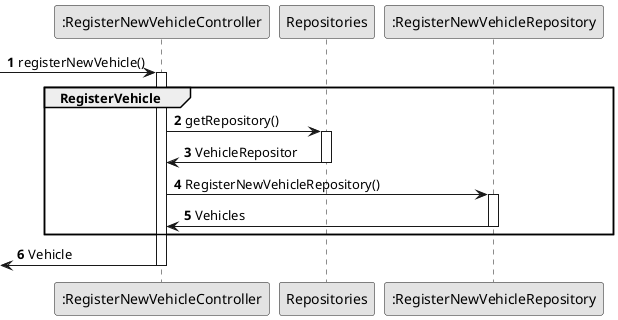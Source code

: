@startuml
skinparam monochrome true
skinparam packageStyle rectangle
skinparam shadowing false

autonumber

participant ":RegisterNewVehicleController" as RegisterNewVehicleController
participant "Repositories" as Repositories
participant ":RegisterNewVehicleRepository" as RegisterNewVehicleRepository

-> RegisterNewVehicleController: registerNewVehicle()
group RegisterVehicle
activate RegisterNewVehicleController
RegisterNewVehicleController -> Repositories : getRepository()
activate Repositories
Repositories -> RegisterNewVehicleController : VehicleRepositor
deactivate Repositories
RegisterNewVehicleController -> RegisterNewVehicleRepository : RegisterNewVehicleRepository()
activate RegisterNewVehicleRepository
RegisterNewVehicleRepository -> RegisterNewVehicleController : Vehicles
deactivate RegisterNewVehicleRepository
end
<- RegisterNewVehicleController : Vehicle
deactivate RegisterNewVehicleController

@enduml